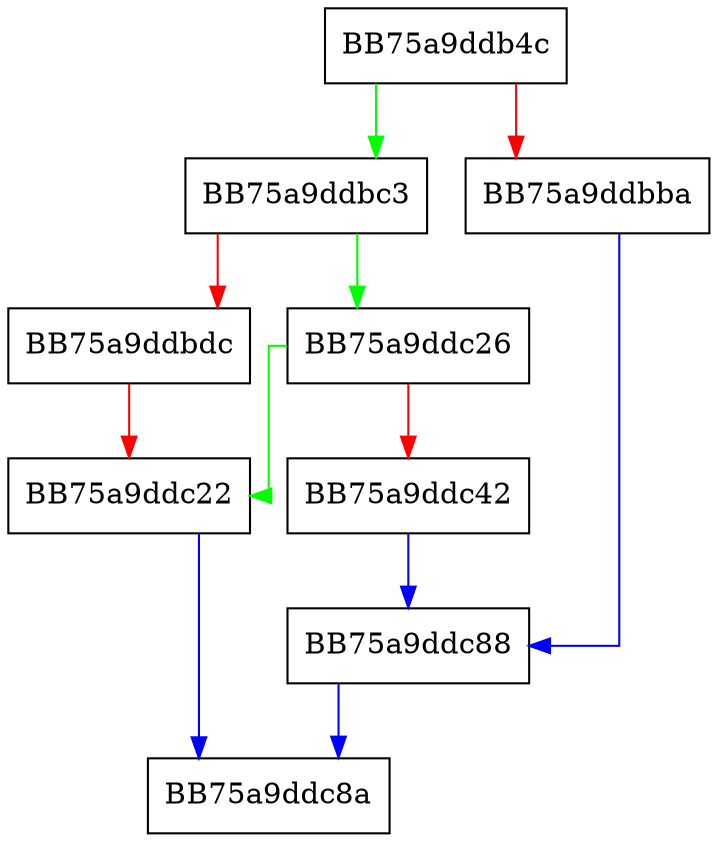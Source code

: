 digraph get_cfi_violation {
  node [shape="box"];
  graph [splines=ortho];
  BB75a9ddb4c -> BB75a9ddbc3 [color="green"];
  BB75a9ddb4c -> BB75a9ddbba [color="red"];
  BB75a9ddbba -> BB75a9ddc88 [color="blue"];
  BB75a9ddbc3 -> BB75a9ddc26 [color="green"];
  BB75a9ddbc3 -> BB75a9ddbdc [color="red"];
  BB75a9ddbdc -> BB75a9ddc22 [color="red"];
  BB75a9ddc22 -> BB75a9ddc8a [color="blue"];
  BB75a9ddc26 -> BB75a9ddc22 [color="green"];
  BB75a9ddc26 -> BB75a9ddc42 [color="red"];
  BB75a9ddc42 -> BB75a9ddc88 [color="blue"];
  BB75a9ddc88 -> BB75a9ddc8a [color="blue"];
}